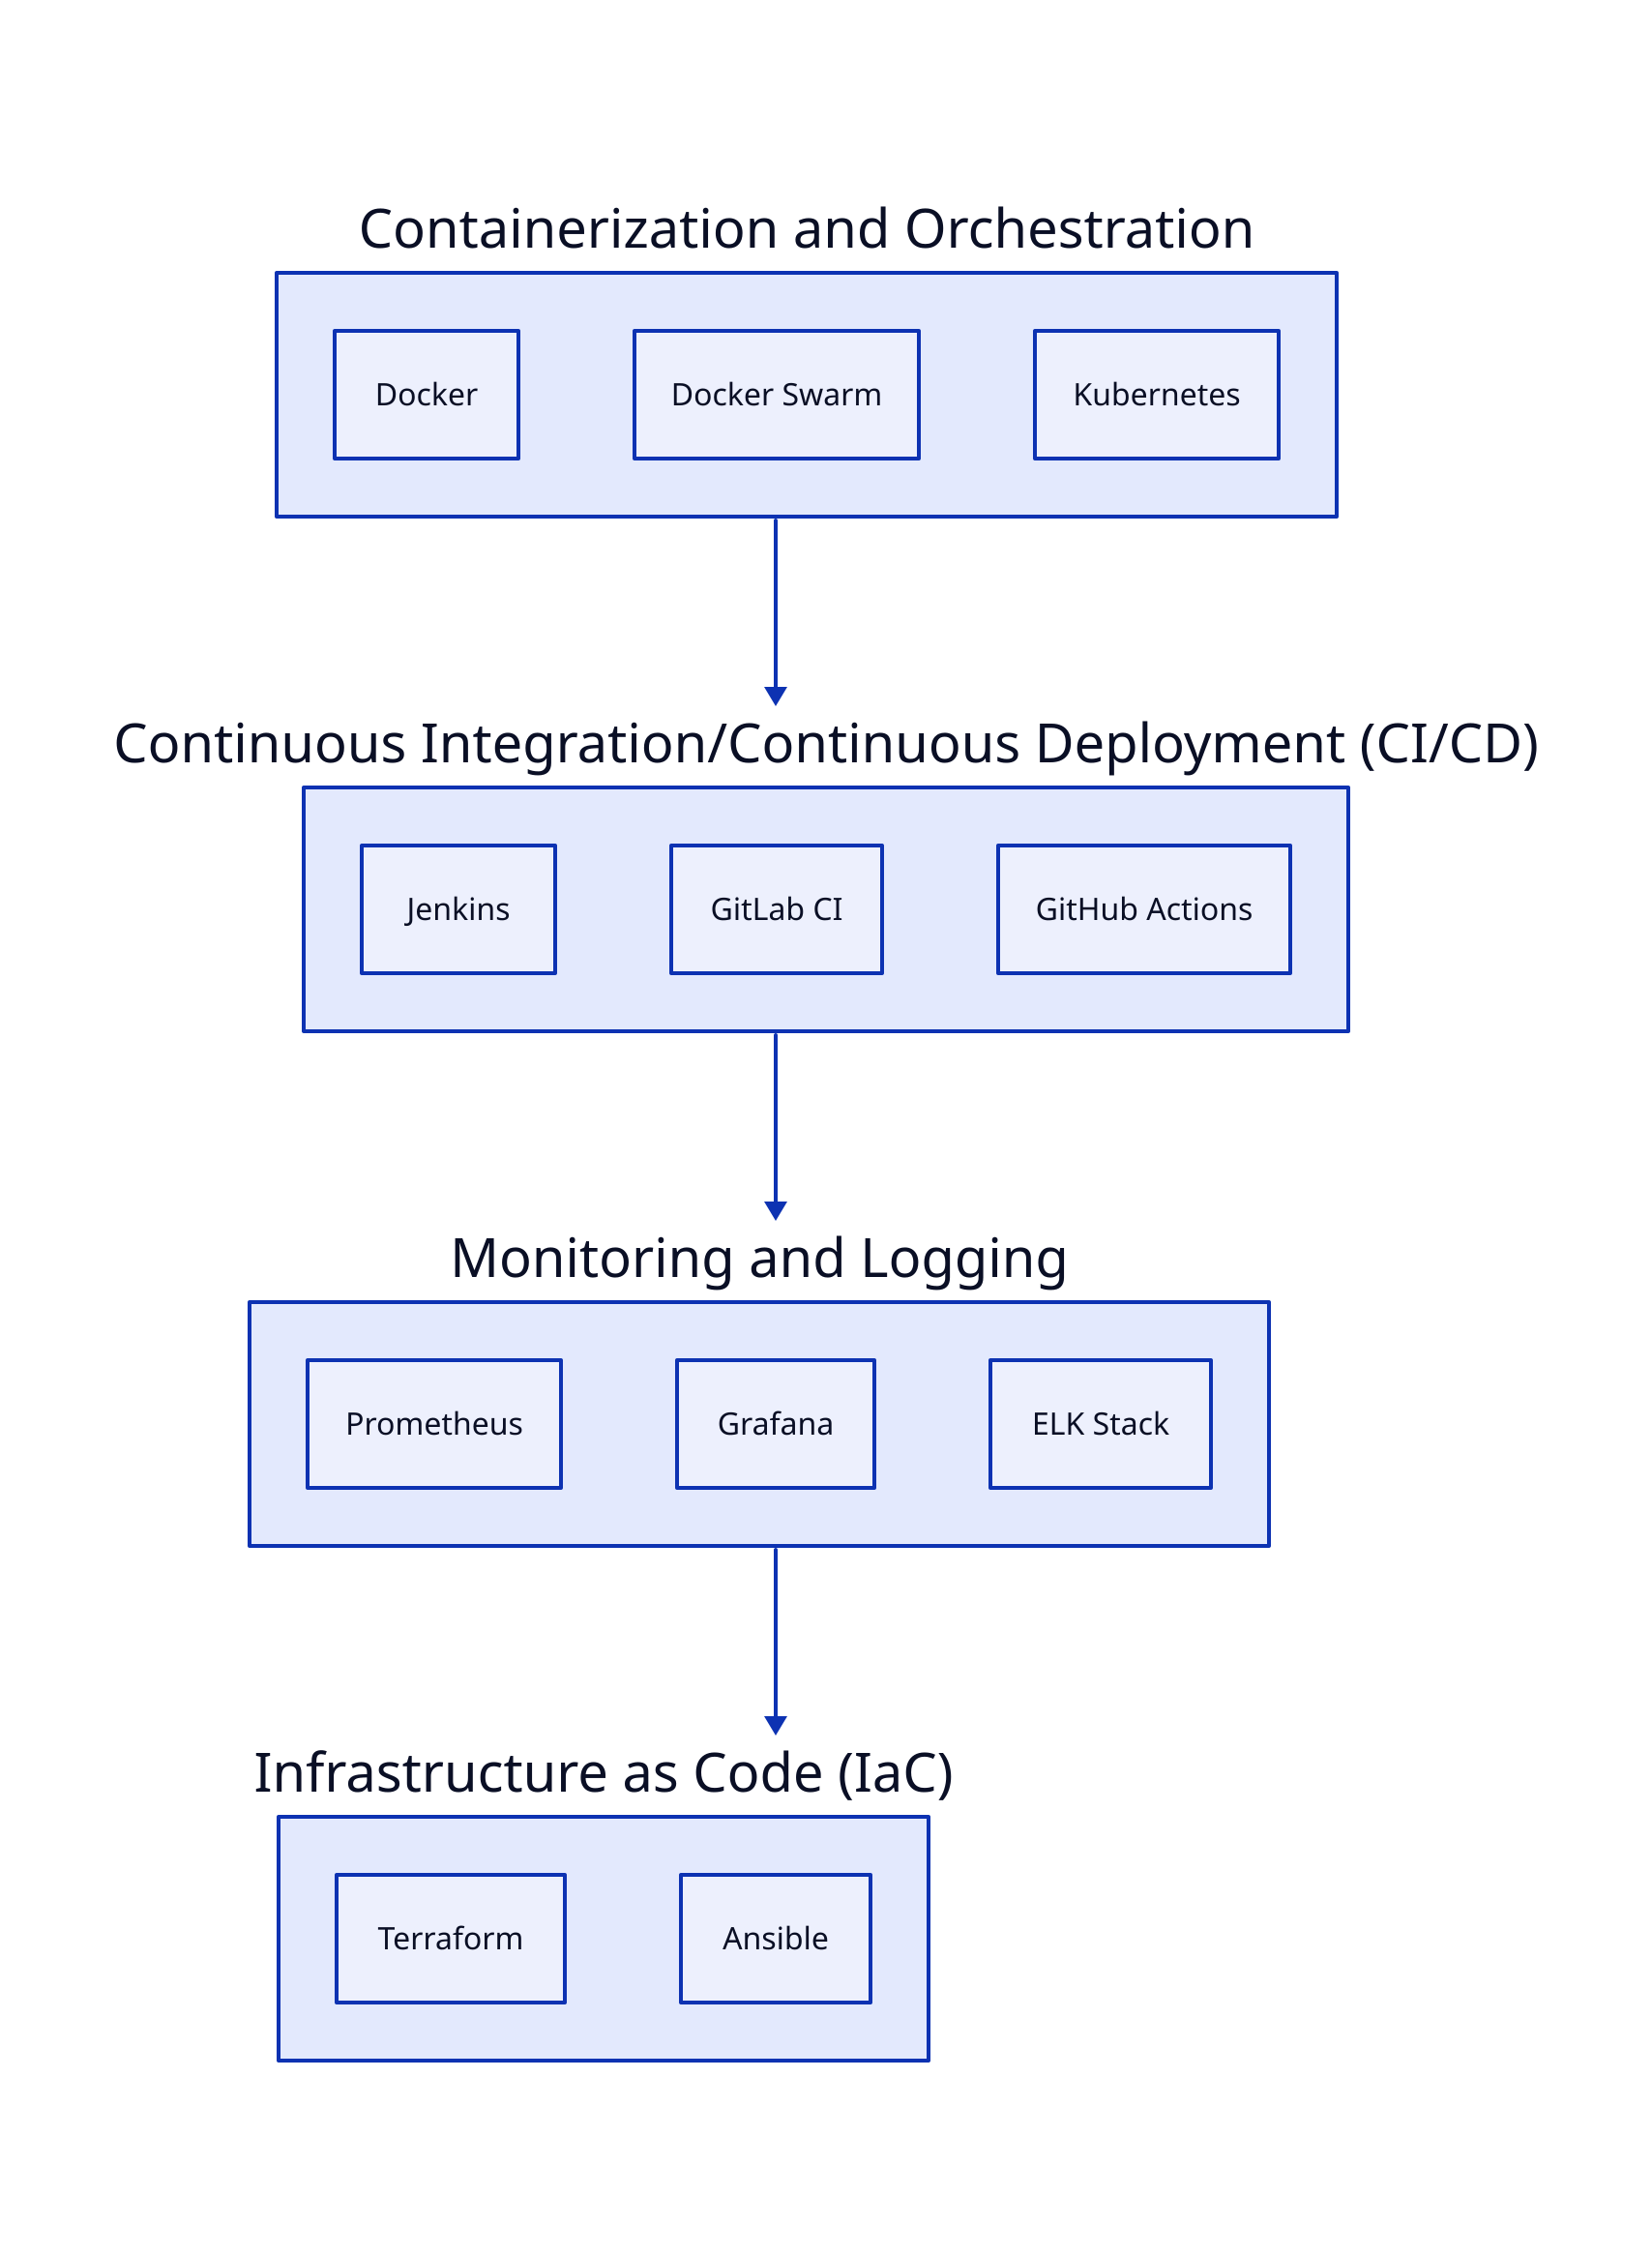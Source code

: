 label: "DevOps and MLOps"

ci_cd: {
  label: "Continuous Integration/Continuous Deployment (CI/CD)"
  jenkins: {
    label: "Jenkins"
  }
  gitlab_ci: {
    label: "GitLab CI"
  }
  github_actions: {
    label: "GitHub Actions"
  }
}

containerization_orchestration: {
  label: "Containerization and Orchestration"
  docker: {
    label: "Docker"
  }
  docker_swarm: {
    label: "Docker Swarm"
  }
  kubernetes: {
    label: "Kubernetes"
  }
}

monitoring_logging: {
  label: "Monitoring and Logging"
  prometheus: {
    label: "Prometheus"
  }
  grafana: {
    label: "Grafana"
  }
  elk_stack: {
    label: "ELK Stack"
  }
}

iac: {
  label: "Infrastructure as Code (IaC)"
  terraform: {
    label: "Terraform"
  }
  ansible: {
    label: "Ansible"
  }
}
containerization_orchestration -> ci_cd
ci_cd -> monitoring_logging
monitoring_logging -> iac
